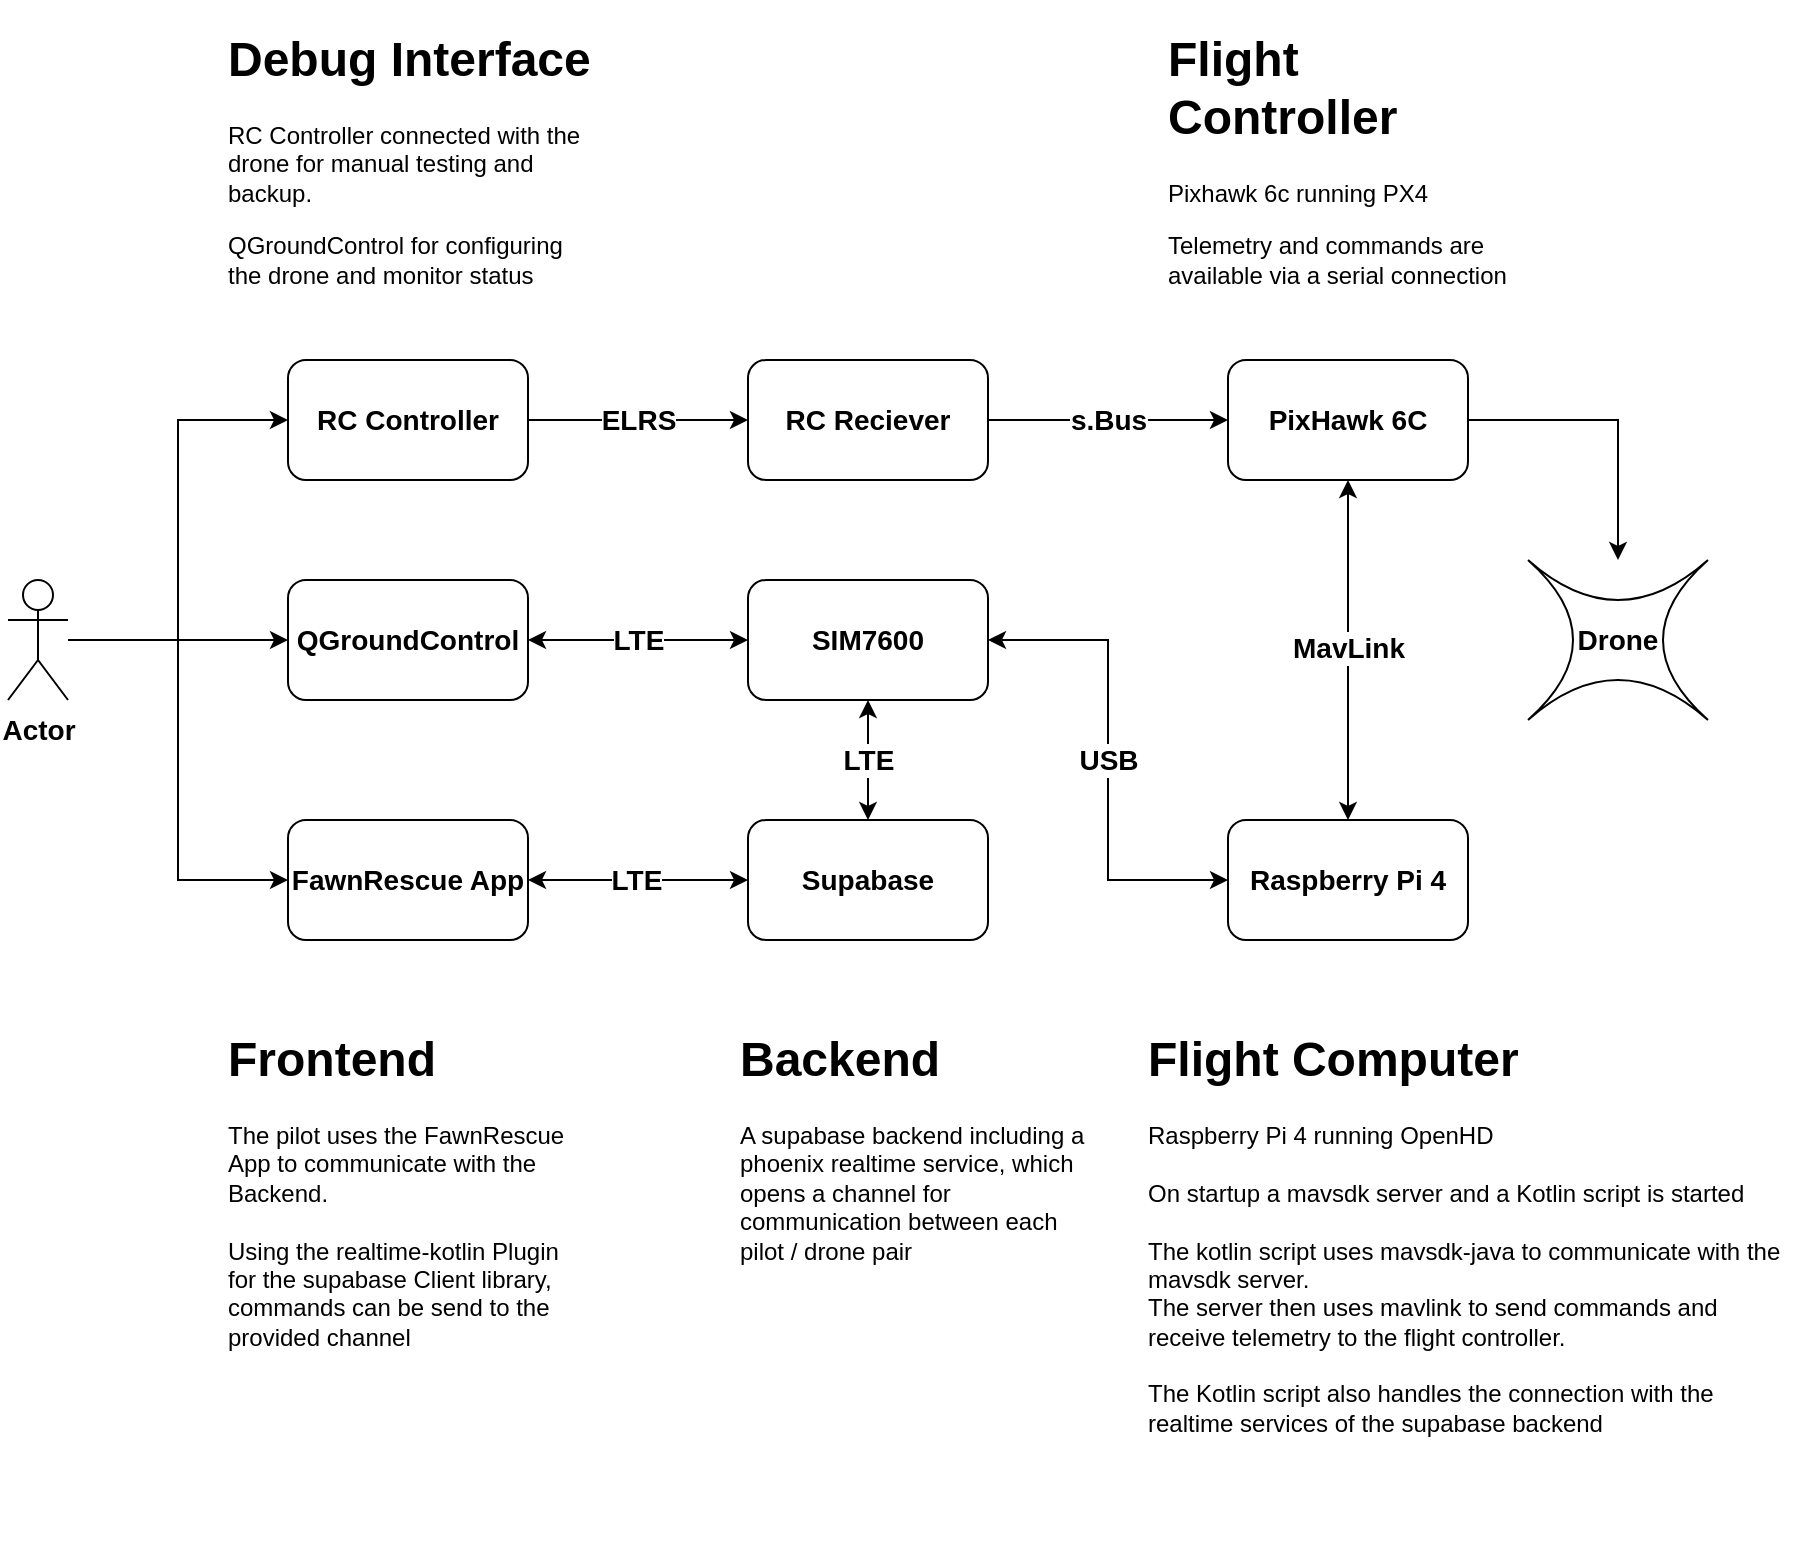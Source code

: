 <mxfile version="24.0.5" type="github">
  <diagram name="Page-1" id="nDaKL3ebdBdOYoQSPej4">
    <mxGraphModel dx="2284" dy="1838" grid="1" gridSize="10" guides="1" tooltips="1" connect="1" arrows="1" fold="1" page="1" pageScale="1" pageWidth="850" pageHeight="1100" math="0" shadow="0">
      <root>
        <mxCell id="0" />
        <mxCell id="1" parent="0" />
        <mxCell id="FN8Vr58lcdlTgOEtNpjS-21" style="edgeStyle=orthogonalEdgeStyle;rounded=0;orthogonalLoop=1;jettySize=auto;html=1;entryX=0;entryY=0.5;entryDx=0;entryDy=0;fontStyle=1;fontSize=14;" parent="1" source="FN8Vr58lcdlTgOEtNpjS-1" target="FN8Vr58lcdlTgOEtNpjS-13" edge="1">
          <mxGeometry relative="1" as="geometry" />
        </mxCell>
        <mxCell id="aVtWpzRtRZH0ED8oaGCE-13" style="edgeStyle=orthogonalEdgeStyle;rounded=0;orthogonalLoop=1;jettySize=auto;html=1;fontStyle=1;fontSize=14;" edge="1" parent="1" source="FN8Vr58lcdlTgOEtNpjS-1" target="aVtWpzRtRZH0ED8oaGCE-3">
          <mxGeometry relative="1" as="geometry" />
        </mxCell>
        <mxCell id="aVtWpzRtRZH0ED8oaGCE-14" style="edgeStyle=orthogonalEdgeStyle;rounded=0;orthogonalLoop=1;jettySize=auto;html=1;entryX=0;entryY=0.5;entryDx=0;entryDy=0;fontStyle=1;fontSize=14;" edge="1" parent="1" source="FN8Vr58lcdlTgOEtNpjS-1" target="aVtWpzRtRZH0ED8oaGCE-4">
          <mxGeometry relative="1" as="geometry" />
        </mxCell>
        <mxCell id="FN8Vr58lcdlTgOEtNpjS-1" value="Actor" style="shape=umlActor;verticalLabelPosition=bottom;verticalAlign=top;html=1;outlineConnect=0;fontStyle=1;fontSize=14;" parent="1" vertex="1">
          <mxGeometry x="-490" y="180" width="30" height="60" as="geometry" />
        </mxCell>
        <mxCell id="FN8Vr58lcdlTgOEtNpjS-4" value="Drone" style="shape=switch;whiteSpace=wrap;html=1;fontStyle=1;fontSize=14;" parent="1" vertex="1">
          <mxGeometry x="270" y="170" width="90" height="80" as="geometry" />
        </mxCell>
        <mxCell id="FN8Vr58lcdlTgOEtNpjS-9" style="edgeStyle=orthogonalEdgeStyle;rounded=0;orthogonalLoop=1;jettySize=auto;html=1;entryX=0.5;entryY=0;entryDx=0;entryDy=0;startArrow=classic;startFill=1;fontStyle=1;fontSize=14;" parent="1" source="FN8Vr58lcdlTgOEtNpjS-6" target="FN8Vr58lcdlTgOEtNpjS-7" edge="1">
          <mxGeometry relative="1" as="geometry" />
        </mxCell>
        <mxCell id="FN8Vr58lcdlTgOEtNpjS-10" value="MavLink" style="edgeLabel;html=1;align=center;verticalAlign=middle;resizable=0;points=[];fontStyle=1;fontSize=14;" parent="FN8Vr58lcdlTgOEtNpjS-9" vertex="1" connectable="0">
          <mxGeometry x="-0.013" y="3" relative="1" as="geometry">
            <mxPoint x="-3" as="offset" />
          </mxGeometry>
        </mxCell>
        <mxCell id="FN8Vr58lcdlTgOEtNpjS-22" style="edgeStyle=orthogonalEdgeStyle;rounded=0;orthogonalLoop=1;jettySize=auto;html=1;fontStyle=1;fontSize=14;" parent="1" source="FN8Vr58lcdlTgOEtNpjS-6" target="FN8Vr58lcdlTgOEtNpjS-4" edge="1">
          <mxGeometry relative="1" as="geometry" />
        </mxCell>
        <mxCell id="FN8Vr58lcdlTgOEtNpjS-6" value="&lt;div style=&quot;font-size: 14px;&quot;&gt;PixHawk 6C&lt;/div&gt;" style="rounded=1;whiteSpace=wrap;html=1;fontStyle=1;fontSize=14;" parent="1" vertex="1">
          <mxGeometry x="120" y="70" width="120" height="60" as="geometry" />
        </mxCell>
        <mxCell id="aVtWpzRtRZH0ED8oaGCE-12" value="USB" style="edgeStyle=orthogonalEdgeStyle;rounded=0;orthogonalLoop=1;jettySize=auto;html=1;entryX=1;entryY=0.5;entryDx=0;entryDy=0;startArrow=classic;startFill=1;fontStyle=1;fontSize=14;" edge="1" parent="1" source="FN8Vr58lcdlTgOEtNpjS-7" target="aVtWpzRtRZH0ED8oaGCE-1">
          <mxGeometry relative="1" as="geometry" />
        </mxCell>
        <mxCell id="FN8Vr58lcdlTgOEtNpjS-7" value="Raspberry Pi 4" style="rounded=1;whiteSpace=wrap;html=1;fontStyle=1;fontSize=14;" parent="1" vertex="1">
          <mxGeometry x="120" y="300" width="120" height="60" as="geometry" />
        </mxCell>
        <mxCell id="FN8Vr58lcdlTgOEtNpjS-8" value="&lt;h1&gt;Flight Controller&lt;br&gt;&lt;/h1&gt;&lt;p&gt;Pixhawk 6c running PX4&lt;/p&gt;&lt;p&gt;Telemetry and commands are available via a serial connection&lt;br&gt;&lt;/p&gt;" style="text;html=1;strokeColor=none;fillColor=none;spacing=5;spacingTop=-20;whiteSpace=wrap;overflow=hidden;rounded=0;" parent="1" vertex="1">
          <mxGeometry x="85" y="-100" width="190" height="150" as="geometry" />
        </mxCell>
        <mxCell id="FN8Vr58lcdlTgOEtNpjS-11" value="&lt;h1&gt;Flight Computer&lt;br&gt;&lt;/h1&gt;&lt;div&gt;Raspberry Pi 4 running OpenHD&lt;/div&gt;&lt;div&gt;&lt;br&gt;&lt;/div&gt;&lt;div&gt;On startup a mavsdk server and a Kotlin script is started&lt;/div&gt;&lt;div&gt;&lt;br&gt;&lt;/div&gt;&lt;div&gt;The kotlin script uses mavsdk-java to communicate with the mavsdk server.&lt;/div&gt;&lt;div&gt;The server then uses mavlink to send commands and receive telemetry to the flight controller.&lt;/div&gt;&lt;div&gt;&lt;br&gt;&lt;/div&gt;&lt;div&gt;The Kotlin script also handles the connection with the realtime services of the supabase backend&lt;br&gt;&lt;/div&gt;" style="text;html=1;strokeColor=none;fillColor=none;spacing=5;spacingTop=-20;whiteSpace=wrap;overflow=hidden;rounded=0;" parent="1" vertex="1">
          <mxGeometry x="75" y="400" width="330" height="260" as="geometry" />
        </mxCell>
        <mxCell id="aVtWpzRtRZH0ED8oaGCE-11" value="LTE" style="edgeStyle=orthogonalEdgeStyle;rounded=0;orthogonalLoop=1;jettySize=auto;html=1;entryX=0.5;entryY=1;entryDx=0;entryDy=0;startArrow=classic;startFill=1;fontStyle=1;fontSize=14;" edge="1" parent="1" source="FN8Vr58lcdlTgOEtNpjS-12" target="aVtWpzRtRZH0ED8oaGCE-1">
          <mxGeometry relative="1" as="geometry" />
        </mxCell>
        <mxCell id="FN8Vr58lcdlTgOEtNpjS-12" value="Supabase" style="rounded=1;whiteSpace=wrap;html=1;fontStyle=1;fontSize=14;" parent="1" vertex="1">
          <mxGeometry x="-120" y="300" width="120" height="60" as="geometry" />
        </mxCell>
        <mxCell id="FN8Vr58lcdlTgOEtNpjS-17" style="edgeStyle=orthogonalEdgeStyle;rounded=0;orthogonalLoop=1;jettySize=auto;html=1;entryX=0;entryY=0.5;entryDx=0;entryDy=0;startArrow=classic;startFill=1;fontStyle=1;fontSize=14;" parent="1" source="FN8Vr58lcdlTgOEtNpjS-13" target="FN8Vr58lcdlTgOEtNpjS-12" edge="1">
          <mxGeometry relative="1" as="geometry" />
        </mxCell>
        <mxCell id="FN8Vr58lcdlTgOEtNpjS-18" value="LTE" style="edgeLabel;html=1;align=center;verticalAlign=middle;resizable=0;points=[];fontStyle=1;fontSize=14;" parent="FN8Vr58lcdlTgOEtNpjS-17" vertex="1" connectable="0">
          <mxGeometry x="-0.017" relative="1" as="geometry">
            <mxPoint as="offset" />
          </mxGeometry>
        </mxCell>
        <mxCell id="FN8Vr58lcdlTgOEtNpjS-13" value="FawnRescue App" style="rounded=1;whiteSpace=wrap;html=1;fontStyle=1;fontSize=14;" parent="1" vertex="1">
          <mxGeometry x="-350" y="300" width="120" height="60" as="geometry" />
        </mxCell>
        <mxCell id="FN8Vr58lcdlTgOEtNpjS-14" value="&lt;h1&gt;Backend&lt;br&gt;&lt;/h1&gt;&lt;div&gt;A supabase backend including a phoenix realtime service, which opens a channel for communication between each&amp;nbsp;&lt;/div&gt;&lt;div&gt;pilot / drone pair&lt;/div&gt;" style="text;html=1;strokeColor=none;fillColor=none;spacing=5;spacingTop=-20;whiteSpace=wrap;overflow=hidden;rounded=0;" parent="1" vertex="1">
          <mxGeometry x="-129" y="400" width="190" height="140" as="geometry" />
        </mxCell>
        <mxCell id="FN8Vr58lcdlTgOEtNpjS-19" value="&lt;h1&gt;Frontend&lt;br&gt;&lt;/h1&gt;&lt;div&gt;The pilot uses the FawnRescue App to communicate with the Backend.&lt;/div&gt;&lt;div&gt;&lt;br&gt;&lt;/div&gt;&lt;div&gt;Using the realtime-kotlin Plugin for the supabase Client library, commands can be send to the provided channel&lt;br&gt;&lt;/div&gt;" style="text;html=1;strokeColor=none;fillColor=none;spacing=5;spacingTop=-20;whiteSpace=wrap;overflow=hidden;rounded=0;" parent="1" vertex="1">
          <mxGeometry x="-385" y="400" width="190" height="180" as="geometry" />
        </mxCell>
        <mxCell id="aVtWpzRtRZH0ED8oaGCE-10" value="LTE" style="edgeStyle=orthogonalEdgeStyle;rounded=0;orthogonalLoop=1;jettySize=auto;html=1;entryX=1;entryY=0.5;entryDx=0;entryDy=0;startArrow=classic;startFill=1;fontStyle=1;fontSize=14;" edge="1" parent="1" source="aVtWpzRtRZH0ED8oaGCE-1" target="aVtWpzRtRZH0ED8oaGCE-3">
          <mxGeometry relative="1" as="geometry" />
        </mxCell>
        <mxCell id="aVtWpzRtRZH0ED8oaGCE-1" value="SIM7600" style="rounded=1;whiteSpace=wrap;html=1;fontStyle=1;fontSize=14;" vertex="1" parent="1">
          <mxGeometry x="-120" y="180" width="120" height="60" as="geometry" />
        </mxCell>
        <mxCell id="aVtWpzRtRZH0ED8oaGCE-8" value="s.Bus" style="edgeStyle=orthogonalEdgeStyle;rounded=0;orthogonalLoop=1;jettySize=auto;html=1;fontStyle=1;fontSize=14;" edge="1" parent="1" source="aVtWpzRtRZH0ED8oaGCE-2" target="FN8Vr58lcdlTgOEtNpjS-6">
          <mxGeometry relative="1" as="geometry" />
        </mxCell>
        <mxCell id="aVtWpzRtRZH0ED8oaGCE-2" value="RC Reciever" style="rounded=1;whiteSpace=wrap;html=1;fontStyle=1;fontSize=14;" vertex="1" parent="1">
          <mxGeometry x="-120" y="70" width="120" height="60" as="geometry" />
        </mxCell>
        <mxCell id="aVtWpzRtRZH0ED8oaGCE-3" value="QGroundControl" style="rounded=1;whiteSpace=wrap;html=1;fontStyle=1;fontSize=14;" vertex="1" parent="1">
          <mxGeometry x="-350" y="180" width="120" height="60" as="geometry" />
        </mxCell>
        <mxCell id="aVtWpzRtRZH0ED8oaGCE-7" value="ELRS" style="edgeStyle=orthogonalEdgeStyle;rounded=0;orthogonalLoop=1;jettySize=auto;html=1;fontStyle=1;fontSize=14;" edge="1" parent="1" source="aVtWpzRtRZH0ED8oaGCE-4" target="aVtWpzRtRZH0ED8oaGCE-2">
          <mxGeometry relative="1" as="geometry" />
        </mxCell>
        <mxCell id="aVtWpzRtRZH0ED8oaGCE-4" value="RC Controller" style="rounded=1;whiteSpace=wrap;html=1;fontStyle=1;fontSize=14;" vertex="1" parent="1">
          <mxGeometry x="-350" y="70" width="120" height="60" as="geometry" />
        </mxCell>
        <mxCell id="aVtWpzRtRZH0ED8oaGCE-15" value="&lt;h1&gt;Debug Interface&lt;/h1&gt;&lt;p&gt;RC Controller connected with the drone for manual testing and backup.&lt;/p&gt;&lt;p&gt;QGroundControl for configuring the drone and monitor status&lt;/p&gt;" style="text;html=1;strokeColor=none;fillColor=none;spacing=5;spacingTop=-20;whiteSpace=wrap;overflow=hidden;rounded=0;" vertex="1" parent="1">
          <mxGeometry x="-385" y="-100" width="190" height="150" as="geometry" />
        </mxCell>
      </root>
    </mxGraphModel>
  </diagram>
</mxfile>
